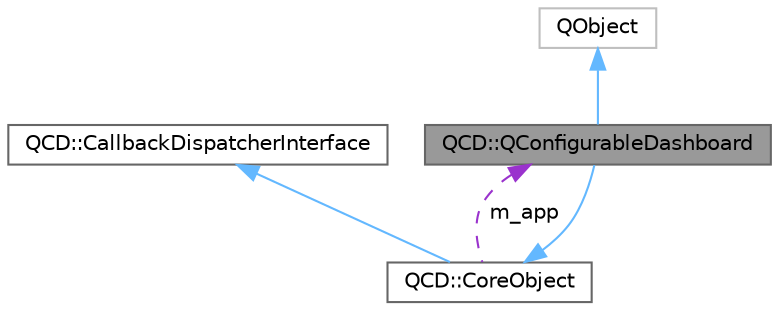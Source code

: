 digraph "QCD::QConfigurableDashboard"
{
 // LATEX_PDF_SIZE
  bgcolor="transparent";
  edge [fontname=Helvetica,fontsize=10,labelfontname=Helvetica,labelfontsize=10];
  node [fontname=Helvetica,fontsize=10,shape=box,height=0.2,width=0.4];
  Node1 [label="QCD::QConfigurableDashboard",height=0.2,width=0.4,color="gray40", fillcolor="grey60", style="filled", fontcolor="black",tooltip="core class for running a QCD dashboard application."];
  Node2 -> Node1 [dir="back",color="steelblue1",style="solid"];
  Node2 [label="QObject",height=0.2,width=0.4,color="grey75", fillcolor="white", style="filled",tooltip=" "];
  Node3 -> Node1 [dir="back",color="steelblue1",style="solid"];
  Node3 [label="QCD::CoreObject",height=0.2,width=0.4,color="gray40", fillcolor="white", style="filled",URL="$classQCD_1_1CoreObject.html",tooltip="core object extended by all QCD classes"];
  Node4 -> Node3 [dir="back",color="steelblue1",style="solid"];
  Node4 [label="QCD::CallbackDispatcherInterface",height=0.2,width=0.4,color="gray40", fillcolor="white", style="filled",URL="$classQCD_1_1CallbackDispatcherInterface.html",tooltip="Interface definition for callback dispatchers."];
  Node1 -> Node3 [dir="back",color="darkorchid3",style="dashed",label=" m_app" ];
}
